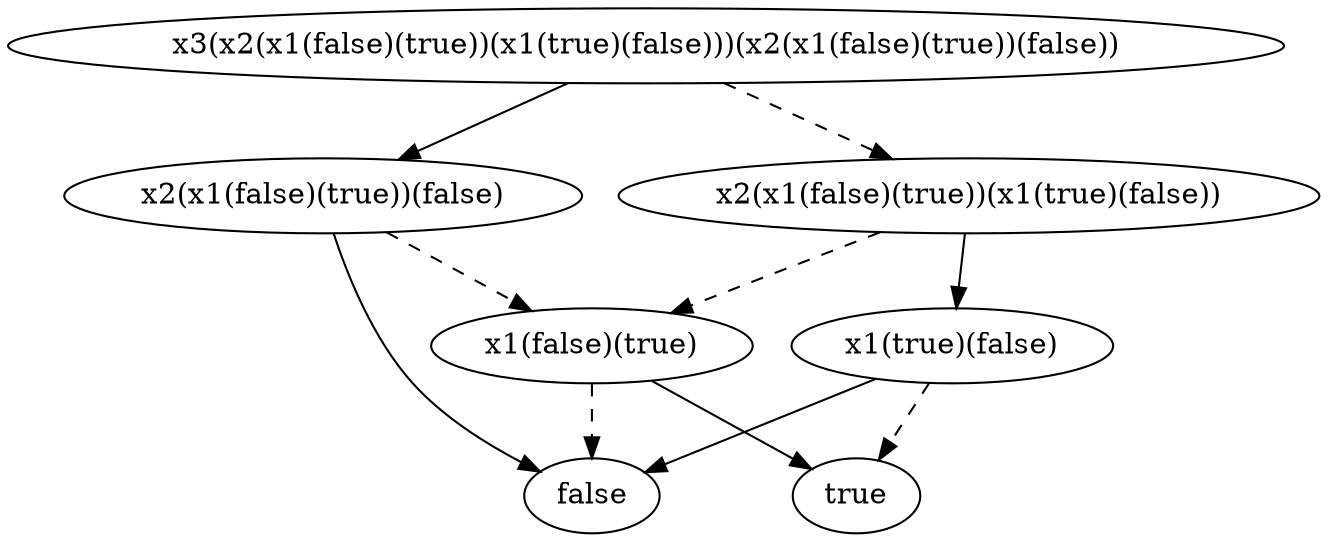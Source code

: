 digraph test_graph_bdd {
ID5e265ba4 [label="x3(x2(x1(false)(true))(x1(true)(false)))(x2(x1(false)(true))(false))"];
ID7de26db8 [label="x2(x1(false)(true))(x1(true)(false))"];
ID36aa7bc2 [label="x2(x1(false)(true))(false)"];
ID76ccd017 [label="x1(false)(true)"];
ID182decdb [label="x1(true)(false)"];
ID26f0a63f [label="false"];
ID4361bd48 [label="true"];
ID5e265ba4 -> ID7de26db8[style=dashed];
ID5e265ba4 -> ID36aa7bc2;
ID7de26db8 -> ID76ccd017[style=dashed];
ID7de26db8 -> ID182decdb;
ID36aa7bc2 -> ID76ccd017[style=dashed];
ID36aa7bc2 -> ID26f0a63f;
ID76ccd017 -> ID26f0a63f[style=dashed];
ID76ccd017 -> ID4361bd48;
ID182decdb -> ID4361bd48[style=dashed];
ID182decdb -> ID26f0a63f;
}
